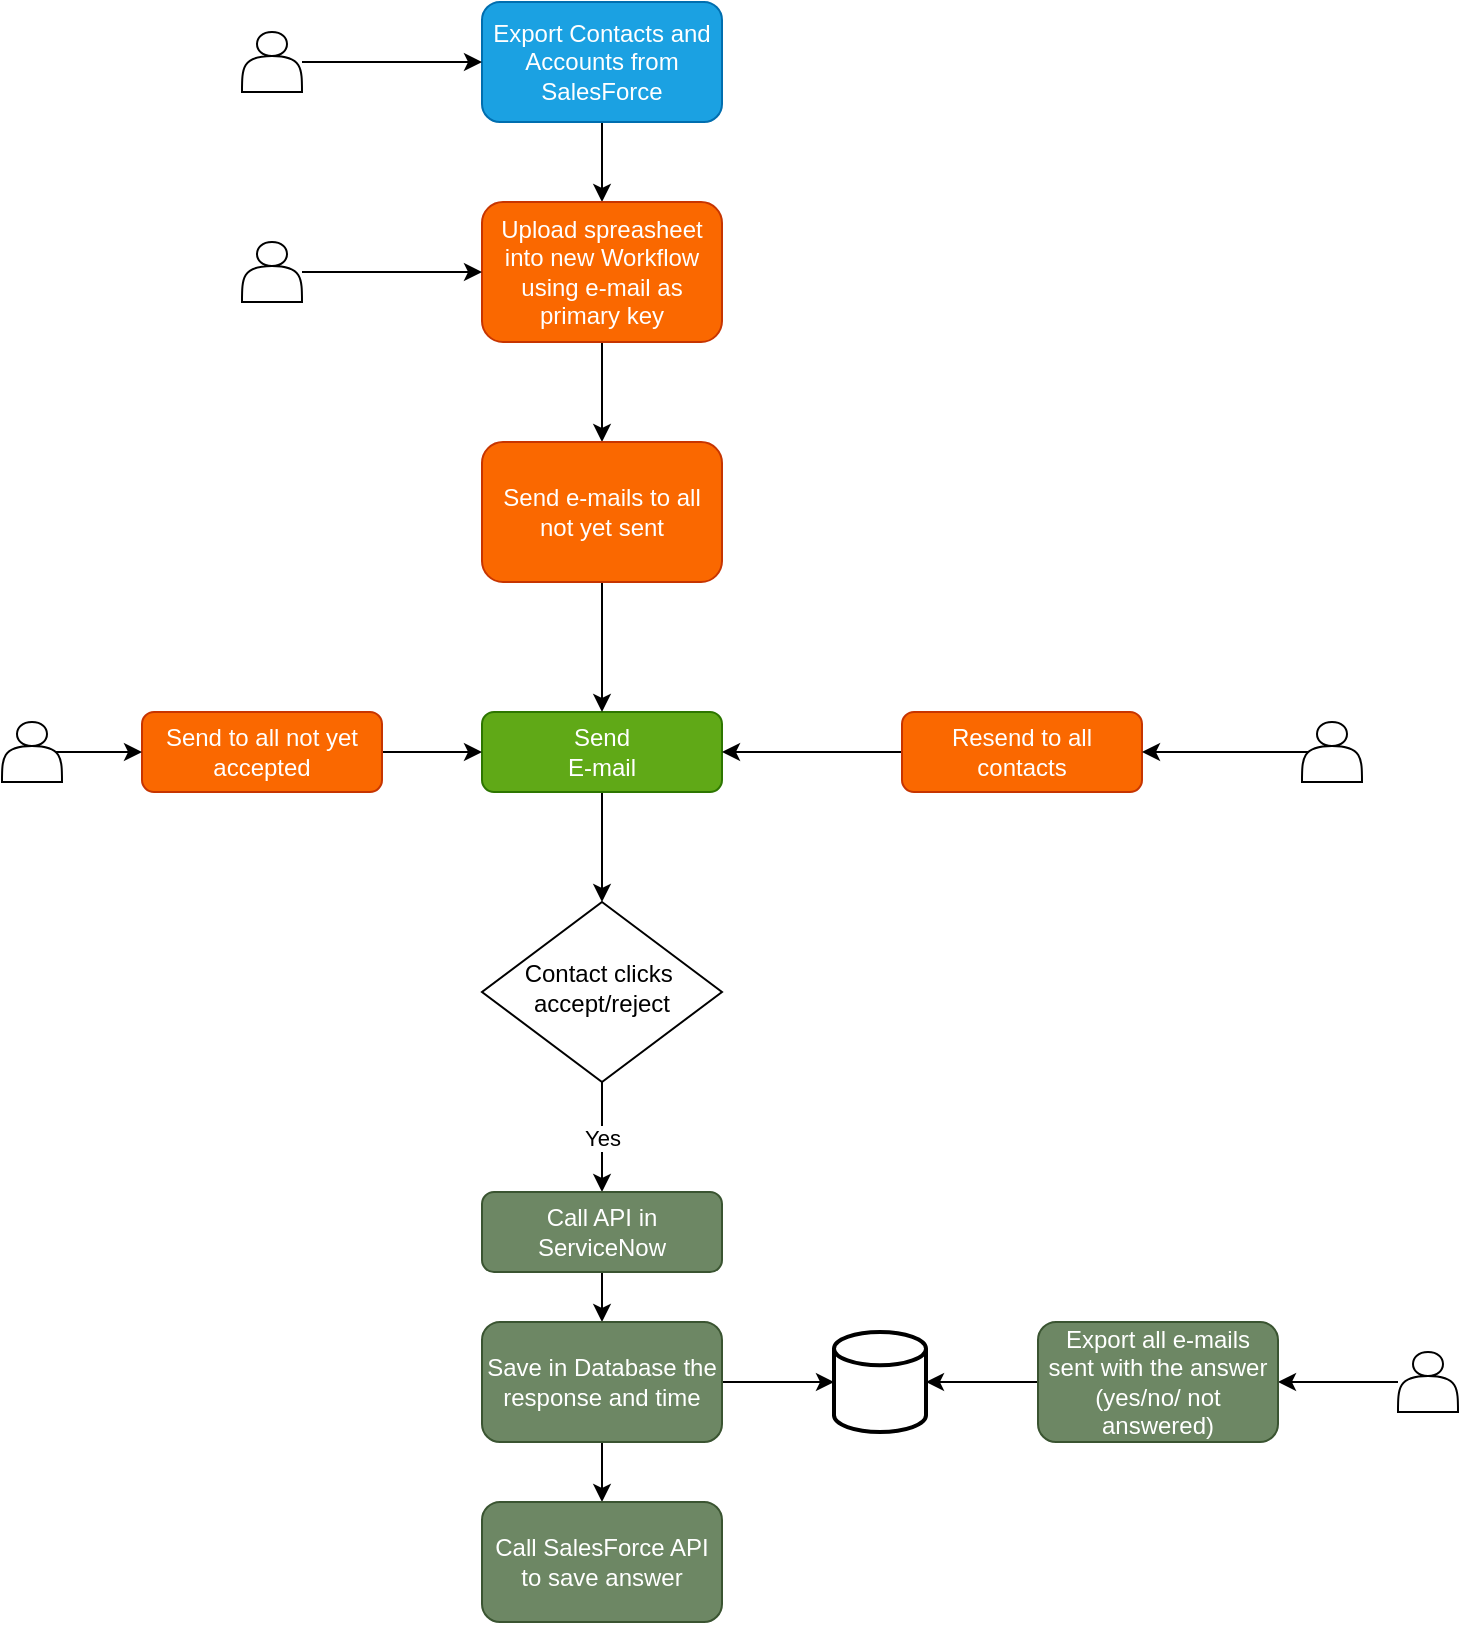 <mxfile version="14.5.1" type="github">
  <diagram id="C5RBs43oDa-KdzZeNtuy" name="Page-1">
    <mxGraphModel dx="1449" dy="638" grid="1" gridSize="10" guides="1" tooltips="1" connect="1" arrows="1" fold="1" page="1" pageScale="1" pageWidth="827" pageHeight="1169" math="0" shadow="0">
      <root>
        <mxCell id="WIyWlLk6GJQsqaUBKTNV-0" />
        <mxCell id="WIyWlLk6GJQsqaUBKTNV-1" parent="WIyWlLk6GJQsqaUBKTNV-0" />
        <mxCell id="7eqDrlKUqZi-h1YKjJF8-14" style="edgeStyle=orthogonalEdgeStyle;rounded=0;orthogonalLoop=1;jettySize=auto;html=1;" edge="1" parent="WIyWlLk6GJQsqaUBKTNV-1" source="WIyWlLk6GJQsqaUBKTNV-3" target="7eqDrlKUqZi-h1YKjJF8-9">
          <mxGeometry relative="1" as="geometry" />
        </mxCell>
        <mxCell id="WIyWlLk6GJQsqaUBKTNV-3" value="Export Contacts and Accounts from SalesForce" style="rounded=1;whiteSpace=wrap;html=1;fontSize=12;glass=0;strokeWidth=1;shadow=0;fillColor=#1ba1e2;strokeColor=#006EAF;fontColor=#ffffff;" parent="WIyWlLk6GJQsqaUBKTNV-1" vertex="1">
          <mxGeometry x="274" y="60" width="120" height="60" as="geometry" />
        </mxCell>
        <mxCell id="7eqDrlKUqZi-h1YKjJF8-24" style="edgeStyle=orthogonalEdgeStyle;rounded=0;orthogonalLoop=1;jettySize=auto;html=1;" edge="1" parent="WIyWlLk6GJQsqaUBKTNV-1" source="7eqDrlKUqZi-h1YKjJF8-7" target="7eqDrlKUqZi-h1YKjJF8-26">
          <mxGeometry relative="1" as="geometry">
            <mxPoint x="334" y="520" as="targetPoint" />
          </mxGeometry>
        </mxCell>
        <mxCell id="7eqDrlKUqZi-h1YKjJF8-7" value="Send&lt;br&gt;E-mail" style="rounded=1;whiteSpace=wrap;html=1;fontSize=12;glass=0;strokeWidth=1;shadow=0;fillColor=#60a917;strokeColor=#2D7600;fontColor=#ffffff;" vertex="1" parent="WIyWlLk6GJQsqaUBKTNV-1">
          <mxGeometry x="274" y="415" width="120" height="40" as="geometry" />
        </mxCell>
        <mxCell id="7eqDrlKUqZi-h1YKjJF8-15" style="edgeStyle=orthogonalEdgeStyle;rounded=0;orthogonalLoop=1;jettySize=auto;html=1;" edge="1" parent="WIyWlLk6GJQsqaUBKTNV-1" source="7eqDrlKUqZi-h1YKjJF8-9" target="7eqDrlKUqZi-h1YKjJF8-10">
          <mxGeometry relative="1" as="geometry" />
        </mxCell>
        <mxCell id="7eqDrlKUqZi-h1YKjJF8-9" value="Upload spreasheet into new Workflow using e-mail as primary key" style="rounded=1;whiteSpace=wrap;html=1;fontSize=12;glass=0;strokeWidth=1;shadow=0;fillColor=#fa6800;strokeColor=#C73500;fontColor=#ffffff;" vertex="1" parent="WIyWlLk6GJQsqaUBKTNV-1">
          <mxGeometry x="274" y="160" width="120" height="70" as="geometry" />
        </mxCell>
        <mxCell id="7eqDrlKUqZi-h1YKjJF8-16" style="edgeStyle=orthogonalEdgeStyle;rounded=0;orthogonalLoop=1;jettySize=auto;html=1;entryX=0.5;entryY=0;entryDx=0;entryDy=0;" edge="1" parent="WIyWlLk6GJQsqaUBKTNV-1" source="7eqDrlKUqZi-h1YKjJF8-10" target="7eqDrlKUqZi-h1YKjJF8-7">
          <mxGeometry relative="1" as="geometry">
            <mxPoint x="334" y="380" as="targetPoint" />
          </mxGeometry>
        </mxCell>
        <mxCell id="7eqDrlKUqZi-h1YKjJF8-10" value="Send e-mails to all not yet sent" style="rounded=1;whiteSpace=wrap;html=1;fontSize=12;glass=0;strokeWidth=1;shadow=0;fillColor=#fa6800;strokeColor=#C73500;fontColor=#ffffff;" vertex="1" parent="WIyWlLk6GJQsqaUBKTNV-1">
          <mxGeometry x="274" y="280" width="120" height="70" as="geometry" />
        </mxCell>
        <mxCell id="7eqDrlKUqZi-h1YKjJF8-19" style="edgeStyle=orthogonalEdgeStyle;rounded=0;orthogonalLoop=1;jettySize=auto;html=1;entryX=0;entryY=0.5;entryDx=0;entryDy=0;" edge="1" parent="WIyWlLk6GJQsqaUBKTNV-1" source="7eqDrlKUqZi-h1YKjJF8-18" target="7eqDrlKUqZi-h1YKjJF8-7">
          <mxGeometry relative="1" as="geometry" />
        </mxCell>
        <mxCell id="7eqDrlKUqZi-h1YKjJF8-18" value="Send to all not yet accepted" style="rounded=1;whiteSpace=wrap;html=1;fontSize=12;glass=0;strokeWidth=1;shadow=0;fillColor=#fa6800;strokeColor=#C73500;fontColor=#ffffff;" vertex="1" parent="WIyWlLk6GJQsqaUBKTNV-1">
          <mxGeometry x="104" y="415" width="120" height="40" as="geometry" />
        </mxCell>
        <mxCell id="7eqDrlKUqZi-h1YKjJF8-22" style="edgeStyle=orthogonalEdgeStyle;rounded=0;orthogonalLoop=1;jettySize=auto;html=1;" edge="1" parent="WIyWlLk6GJQsqaUBKTNV-1" source="7eqDrlKUqZi-h1YKjJF8-21" target="7eqDrlKUqZi-h1YKjJF8-7">
          <mxGeometry relative="1" as="geometry" />
        </mxCell>
        <mxCell id="7eqDrlKUqZi-h1YKjJF8-21" value="Resend to all contacts" style="rounded=1;whiteSpace=wrap;html=1;fontSize=12;glass=0;strokeWidth=1;shadow=0;fillColor=#fa6800;strokeColor=#C73500;fontColor=#ffffff;" vertex="1" parent="WIyWlLk6GJQsqaUBKTNV-1">
          <mxGeometry x="484" y="415" width="120" height="40" as="geometry" />
        </mxCell>
        <mxCell id="7eqDrlKUqZi-h1YKjJF8-29" value="Yes" style="edgeStyle=orthogonalEdgeStyle;rounded=0;orthogonalLoop=1;jettySize=auto;html=1;" edge="1" parent="WIyWlLk6GJQsqaUBKTNV-1" source="7eqDrlKUqZi-h1YKjJF8-26" target="7eqDrlKUqZi-h1YKjJF8-28">
          <mxGeometry relative="1" as="geometry" />
        </mxCell>
        <mxCell id="7eqDrlKUqZi-h1YKjJF8-26" value="Contact clicks&amp;nbsp;&lt;br&gt;accept/reject" style="rhombus;whiteSpace=wrap;html=1;shadow=0;fontFamily=Helvetica;fontSize=12;align=center;strokeWidth=1;spacing=6;spacingTop=-4;" vertex="1" parent="WIyWlLk6GJQsqaUBKTNV-1">
          <mxGeometry x="274" y="510" width="120" height="90" as="geometry" />
        </mxCell>
        <mxCell id="7eqDrlKUqZi-h1YKjJF8-31" value="" style="edgeStyle=orthogonalEdgeStyle;rounded=0;orthogonalLoop=1;jettySize=auto;html=1;" edge="1" parent="WIyWlLk6GJQsqaUBKTNV-1" source="7eqDrlKUqZi-h1YKjJF8-28" target="7eqDrlKUqZi-h1YKjJF8-30">
          <mxGeometry relative="1" as="geometry" />
        </mxCell>
        <mxCell id="7eqDrlKUqZi-h1YKjJF8-28" value="Call API in ServiceNow" style="rounded=1;whiteSpace=wrap;html=1;fontSize=12;glass=0;strokeWidth=1;shadow=0;fillColor=#6d8764;strokeColor=#3A5431;fontColor=#ffffff;" vertex="1" parent="WIyWlLk6GJQsqaUBKTNV-1">
          <mxGeometry x="274" y="655" width="120" height="40" as="geometry" />
        </mxCell>
        <mxCell id="7eqDrlKUqZi-h1YKjJF8-46" value="" style="edgeStyle=orthogonalEdgeStyle;rounded=0;orthogonalLoop=1;jettySize=auto;html=1;" edge="1" parent="WIyWlLk6GJQsqaUBKTNV-1" source="7eqDrlKUqZi-h1YKjJF8-30" target="7eqDrlKUqZi-h1YKjJF8-45">
          <mxGeometry relative="1" as="geometry" />
        </mxCell>
        <mxCell id="7eqDrlKUqZi-h1YKjJF8-58" style="edgeStyle=orthogonalEdgeStyle;rounded=0;orthogonalLoop=1;jettySize=auto;html=1;" edge="1" parent="WIyWlLk6GJQsqaUBKTNV-1" source="7eqDrlKUqZi-h1YKjJF8-30" target="7eqDrlKUqZi-h1YKjJF8-57">
          <mxGeometry relative="1" as="geometry" />
        </mxCell>
        <mxCell id="7eqDrlKUqZi-h1YKjJF8-30" value="Save in Database the response and time" style="whiteSpace=wrap;html=1;rounded=1;shadow=0;strokeWidth=1;glass=0;fillColor=#6d8764;strokeColor=#3A5431;fontColor=#ffffff;" vertex="1" parent="WIyWlLk6GJQsqaUBKTNV-1">
          <mxGeometry x="274" y="720" width="120" height="60" as="geometry" />
        </mxCell>
        <mxCell id="7eqDrlKUqZi-h1YKjJF8-41" style="edgeStyle=orthogonalEdgeStyle;rounded=0;orthogonalLoop=1;jettySize=auto;html=1;exitX=0.9;exitY=0.5;exitDx=0;exitDy=0;exitPerimeter=0;" edge="1" parent="WIyWlLk6GJQsqaUBKTNV-1" source="7eqDrlKUqZi-h1YKjJF8-50" target="7eqDrlKUqZi-h1YKjJF8-18">
          <mxGeometry relative="1" as="geometry">
            <mxPoint x="4" y="435" as="sourcePoint" />
          </mxGeometry>
        </mxCell>
        <mxCell id="7eqDrlKUqZi-h1YKjJF8-43" style="edgeStyle=orthogonalEdgeStyle;rounded=0;orthogonalLoop=1;jettySize=auto;html=1;entryX=1;entryY=0.5;entryDx=0;entryDy=0;exitX=0.1;exitY=0.5;exitDx=0;exitDy=0;exitPerimeter=0;" edge="1" parent="WIyWlLk6GJQsqaUBKTNV-1" source="7eqDrlKUqZi-h1YKjJF8-51" target="7eqDrlKUqZi-h1YKjJF8-21">
          <mxGeometry relative="1" as="geometry">
            <mxPoint x="664" y="435" as="sourcePoint" />
          </mxGeometry>
        </mxCell>
        <mxCell id="7eqDrlKUqZi-h1YKjJF8-45" value="Call SalesForce API to save answer" style="whiteSpace=wrap;html=1;rounded=1;shadow=0;fontColor=#ffffff;strokeColor=#3A5431;strokeWidth=1;fillColor=#6d8764;glass=0;" vertex="1" parent="WIyWlLk6GJQsqaUBKTNV-1">
          <mxGeometry x="274" y="810" width="120" height="60" as="geometry" />
        </mxCell>
        <mxCell id="7eqDrlKUqZi-h1YKjJF8-61" style="edgeStyle=orthogonalEdgeStyle;rounded=0;orthogonalLoop=1;jettySize=auto;html=1;" edge="1" parent="WIyWlLk6GJQsqaUBKTNV-1" source="7eqDrlKUqZi-h1YKjJF8-47" target="7eqDrlKUqZi-h1YKjJF8-59">
          <mxGeometry relative="1" as="geometry" />
        </mxCell>
        <mxCell id="7eqDrlKUqZi-h1YKjJF8-47" value="" style="shape=actor;whiteSpace=wrap;html=1;" vertex="1" parent="WIyWlLk6GJQsqaUBKTNV-1">
          <mxGeometry x="732" y="735" width="30" height="30" as="geometry" />
        </mxCell>
        <mxCell id="7eqDrlKUqZi-h1YKjJF8-53" style="edgeStyle=orthogonalEdgeStyle;rounded=0;orthogonalLoop=1;jettySize=auto;html=1;" edge="1" parent="WIyWlLk6GJQsqaUBKTNV-1" source="7eqDrlKUqZi-h1YKjJF8-48" target="WIyWlLk6GJQsqaUBKTNV-3">
          <mxGeometry relative="1" as="geometry" />
        </mxCell>
        <mxCell id="7eqDrlKUqZi-h1YKjJF8-48" value="" style="shape=actor;whiteSpace=wrap;html=1;" vertex="1" parent="WIyWlLk6GJQsqaUBKTNV-1">
          <mxGeometry x="154" y="75" width="30" height="30" as="geometry" />
        </mxCell>
        <mxCell id="7eqDrlKUqZi-h1YKjJF8-55" style="edgeStyle=orthogonalEdgeStyle;rounded=0;orthogonalLoop=1;jettySize=auto;html=1;" edge="1" parent="WIyWlLk6GJQsqaUBKTNV-1" source="7eqDrlKUqZi-h1YKjJF8-49" target="7eqDrlKUqZi-h1YKjJF8-9">
          <mxGeometry relative="1" as="geometry" />
        </mxCell>
        <mxCell id="7eqDrlKUqZi-h1YKjJF8-49" value="" style="shape=actor;whiteSpace=wrap;html=1;" vertex="1" parent="WIyWlLk6GJQsqaUBKTNV-1">
          <mxGeometry x="154" y="180" width="30" height="30" as="geometry" />
        </mxCell>
        <mxCell id="7eqDrlKUqZi-h1YKjJF8-50" value="" style="shape=actor;whiteSpace=wrap;html=1;" vertex="1" parent="WIyWlLk6GJQsqaUBKTNV-1">
          <mxGeometry x="34" y="420" width="30" height="30" as="geometry" />
        </mxCell>
        <mxCell id="7eqDrlKUqZi-h1YKjJF8-51" value="" style="shape=actor;whiteSpace=wrap;html=1;" vertex="1" parent="WIyWlLk6GJQsqaUBKTNV-1">
          <mxGeometry x="684" y="420" width="30" height="30" as="geometry" />
        </mxCell>
        <mxCell id="7eqDrlKUqZi-h1YKjJF8-57" value="" style="strokeWidth=2;html=1;shape=mxgraph.flowchart.database;whiteSpace=wrap;" vertex="1" parent="WIyWlLk6GJQsqaUBKTNV-1">
          <mxGeometry x="450" y="725" width="46" height="50" as="geometry" />
        </mxCell>
        <mxCell id="7eqDrlKUqZi-h1YKjJF8-60" style="edgeStyle=orthogonalEdgeStyle;rounded=0;orthogonalLoop=1;jettySize=auto;html=1;entryX=1;entryY=0.5;entryDx=0;entryDy=0;entryPerimeter=0;" edge="1" parent="WIyWlLk6GJQsqaUBKTNV-1" source="7eqDrlKUqZi-h1YKjJF8-59" target="7eqDrlKUqZi-h1YKjJF8-57">
          <mxGeometry relative="1" as="geometry" />
        </mxCell>
        <mxCell id="7eqDrlKUqZi-h1YKjJF8-59" value="Export all e-mails sent with the answer&lt;br&gt;(yes/no/ not answered)" style="whiteSpace=wrap;html=1;rounded=1;shadow=0;strokeWidth=1;glass=0;fillColor=#6d8764;strokeColor=#3A5431;fontColor=#ffffff;" vertex="1" parent="WIyWlLk6GJQsqaUBKTNV-1">
          <mxGeometry x="552" y="720" width="120" height="60" as="geometry" />
        </mxCell>
      </root>
    </mxGraphModel>
  </diagram>
</mxfile>
